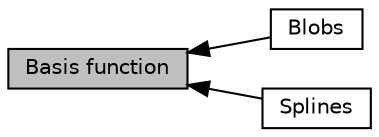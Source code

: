 digraph "Basis function"
{
  edge [fontname="Helvetica",fontsize="10",labelfontname="Helvetica",labelfontsize="10"];
  node [fontname="Helvetica",fontsize="10",shape=record];
  rankdir=LR;
  Node0 [label="Basis function",height=0.2,width=0.4,color="black", fillcolor="grey75", style="filled", fontcolor="black"];
  Node1 [label="Blobs",height=0.2,width=0.4,color="black", fillcolor="white", style="filled",URL="$group__Blobs.html"];
  Node2 [label="Splines",height=0.2,width=0.4,color="black", fillcolor="white", style="filled",URL="$group__Splines.html"];
  Node0->Node1 [shape=plaintext, dir="back", style="solid"];
  Node0->Node2 [shape=plaintext, dir="back", style="solid"];
}
